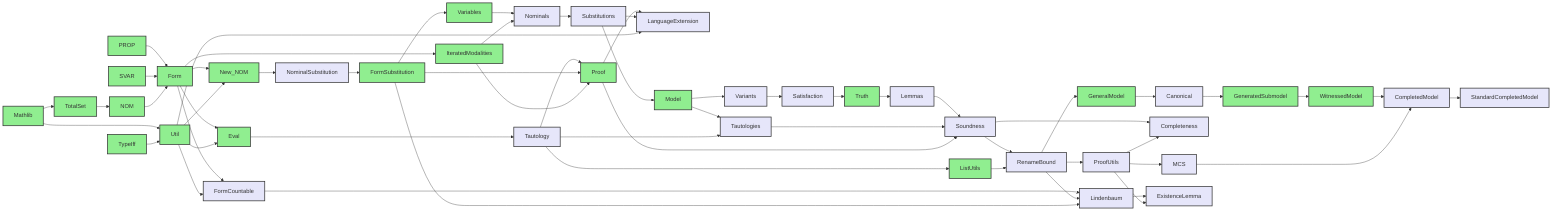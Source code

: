 graph LR
    classDef green fill:#90EE90,stroke:#333,stroke-width:2px;
    classDef lightPurple fill:#E6E6FA,stroke:#333,stroke-width:2px;
    classDef mathlib fill:#90EE90,stroke:#333,stroke-width:2px;
    %%{init: {'flowchart': {'nodeSpacing': 30, 'rankSpacing': 30, 'curve': 'basis', 'wrappingWidth': 100}}}%%
    Canonical --> GeneratedSubmodel
    Tautology --> Proof
    FormSubstitution --> Proof
    IteratedModalities --> Proof
    Mathlib --> Util
    TypeIff --> Util
    Form --> IteratedModalities
    Soundness --> Completeness
    ProofUtils --> Completeness
    Eval --> Tautology
    Nominals --> Substitutions
    Variants --> Satisfaction
    Satisfaction --> Truth
    RenameBound --> ProofUtils
    Form --> Eval
    Util --> Eval
    GeneralModel --> Canonical
    Soundness --> RenameBound
    ListUtils --> RenameBound
    NominalSubstitution --> FormSubstitution
    PROP --> Form
    SVAR --> Form
    NOM --> Form
    Form --> FormCountable
    Util --> FormCountable
    Proof --> LanguageExtension
    Substitutions --> LanguageExtension
    Util --> LanguageExtension
    Model --> Tautologies
    Tautology --> Tautologies
    FormSubstitution --> Variables
    Lemmas --> Soundness
    Tautologies --> Soundness
    Proof --> Soundness
    RenameBound --> GeneralModel
    Form --> New_NOM
    Util --> New_NOM
    Tautology --> ListUtils
    FormCountable --> Lindenbaum
    RenameBound --> Lindenbaum
    FormSubstitution --> Lindenbaum
    CompletedModel --> StandardCompletedModel
    TotalSet --> NOM
    GeneratedSubmodel --> WitnessedModel
    ProofUtils --> MCS
    Truth --> Lemmas
    New_NOM --> NominalSubstitution
    Lindenbaum --> ExistenceLemma
    ProofUtils --> ExistenceLemma
    Variables --> Nominals
    IteratedModalities --> Nominals
    Model --> Variants
    Substitutions --> Model
    Mathlib --> TotalSet
    WitnessedModel --> CompletedModel
    MCS --> CompletedModel
    class GeneratedSubmodel,Proof,Util,IteratedModalities,Truth,TypeIff,Eval,FormSubstitution,PROP,Form,Variables,GeneralModel,New_NOM,SVAR,ListUtils,NOM,WitnessedModel,Model,TotalSet green;
    class Completeness,Tautology,Substitutions,Satisfaction,ProofUtils,Canonical,RenameBound,FormCountable,LanguageExtension,Tautologies,Soundness,Lindenbaum,StandardCompletedModel,MCS,Lemmas,NominalSubstitution,ExistenceLemma,Nominals,Variants,CompletedModel lightPurple;
    class Mathlib mathlib;